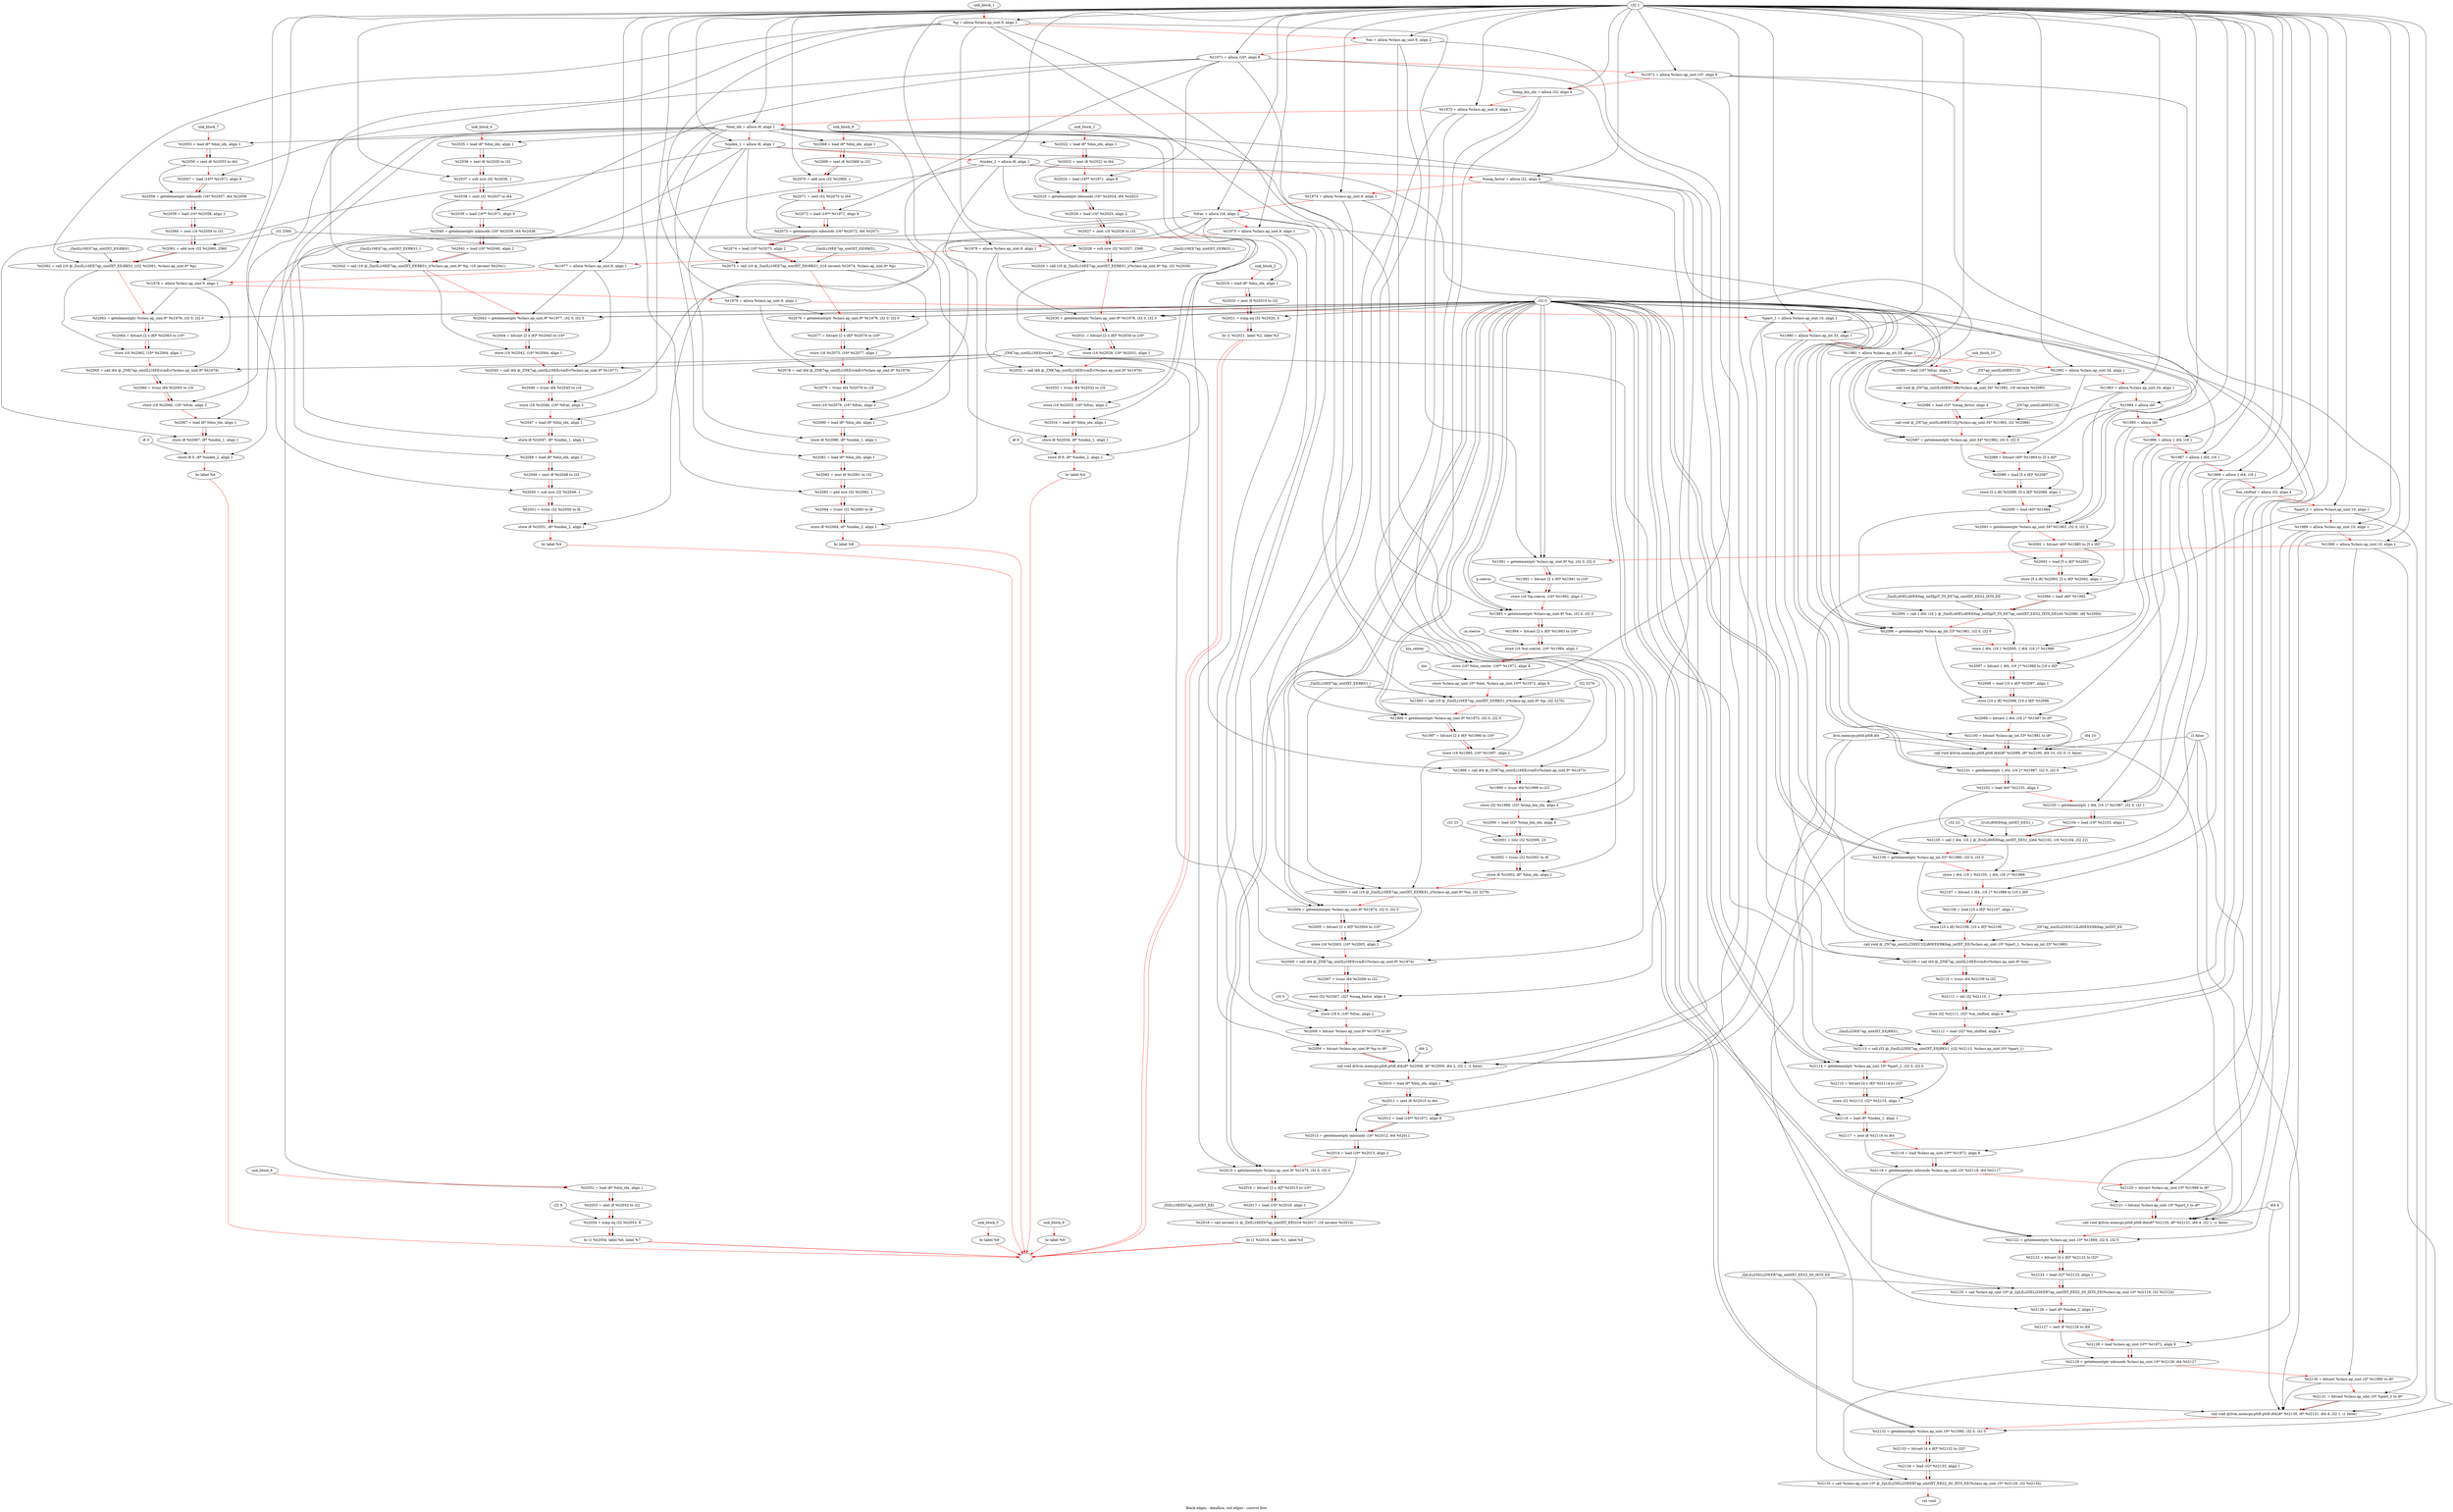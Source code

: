 digraph G {
compound=true
label="Black edges - dataflow, red edges - control flow"
"p" [label="  %p = alloca %class.ap_uint.9, align 2"]
"m" [label="  %m = alloca %class.ap_uint.9, align 2"]
"t1971" [label="  %t1971 = alloca i16*, align 8"]
"t1972" [label="  %t1972 = alloca %class.ap_uint.10*, align 8"]
"tmp_bin_idx" [label="  %tmp_bin_idx = alloca i32, align 4"]
"t1973" [label="  %t1973 = alloca %class.ap_uint.9, align 1"]
"bin_idx" [label="  %bin_idx = alloca i8, align 1"]
"index_1" [label="  %index_1 = alloca i8, align 1"]
"index_2" [label="  %index_2 = alloca i8, align 1"]
"mag_factor" [label="  %mag_factor = alloca i32, align 4"]
"t1974" [label="  %t1974 = alloca %class.ap_uint.9, align 1"]
"frac" [label="  %frac = alloca i16, align 2"]
"t1975" [label="  %t1975 = alloca %class.ap_uint.9, align 1"]
"t1976" [label="  %t1976 = alloca %class.ap_uint.9, align 1"]
"t1977" [label="  %t1977 = alloca %class.ap_uint.9, align 1"]
"t1978" [label="  %t1978 = alloca %class.ap_uint.9, align 1"]
"t1979" [label="  %t1979 = alloca %class.ap_uint.9, align 1"]
"part_1" [label="  %part_1 = alloca %class.ap_uint.10, align 1"]
"t1980" [label="  %t1980 = alloca %class.ap_int.33, align 1"]
"t1981" [label="  %t1981 = alloca %class.ap_int.33, align 1"]
"t1982" [label="  %t1982 = alloca %class.ap_uint.34, align 1"]
"t1983" [label="  %t1983 = alloca %class.ap_uint.34, align 1"]
"t1984" [label="  %t1984 = alloca i40"]
"t1985" [label="  %t1985 = alloca i40"]
"t1986" [label="  %t1986 = alloca { i64, i16 }"]
"t1987" [label="  %t1987 = alloca { i64, i16 }"]
"t1988" [label="  %t1988 = alloca { i64, i16 }"]
"m_shifted" [label="  %m_shifted = alloca i32, align 4"]
"part_2" [label="  %part_2 = alloca %class.ap_uint.10, align 1"]
"t1989" [label="  %t1989 = alloca %class.ap_uint.10, align 1"]
"t1990" [label="  %t1990 = alloca %class.ap_uint.10, align 1"]
"t1991" [label="  %t1991 = getelementptr %class.ap_uint.9* %p, i32 0, i32 0"]
"t1992" [label="  %t1992 = bitcast [2 x i8]* %t1991 to i16*"]
"_1" [label="  store i16 %p.coerce, i16* %t1992, align 1"]
"t1993" [label="  %t1993 = getelementptr %class.ap_uint.9* %m, i32 0, i32 0"]
"t1994" [label="  %t1994 = bitcast [2 x i8]* %t1993 to i16*"]
"_2" [label="  store i16 %m.coerce, i16* %t1994, align 1"]
"_3" [label="  store i16* %bin_center, i16** %t1971, align 8"]
"_4" [label="  store %class.ap_uint.10* %bin, %class.ap_uint.10** %t1972, align 8"]
"t1995" [label="  %t1995 = call i16 @_ZmlILi16EE7ap_uintIXT_EERKS1_i(%class.ap_uint.9* %p, i32 3276)"]
"t1996" [label="  %t1996 = getelementptr %class.ap_uint.9* %t1973, i32 0, i32 0"]
"t1997" [label="  %t1997 = bitcast [2 x i8]* %t1996 to i16*"]
"_5" [label="  store i16 %t1995, i16* %t1997, align 1"]
"t1998" [label="  %t1998 = call i64 @_ZNK7ap_uintILi16EEcvmEv(%class.ap_uint.9* %t1973)"]
"t1999" [label="  %t1999 = trunc i64 %t1998 to i32"]
"_6" [label="  store i32 %t1999, i32* %tmp_bin_idx, align 4"]
"t2000" [label="  %t2000 = load i32* %tmp_bin_idx, align 4"]
"t2001" [label="  %t2001 = lshr i32 %t2000, 23"]
"t2002" [label="  %t2002 = trunc i32 %t2001 to i8"]
"_7" [label="  store i8 %t2002, i8* %bin_idx, align 1"]
"t2003" [label="  %t2003 = call i16 @_ZmlILi16EE7ap_uintIXT_EERKS1_i(%class.ap_uint.9* %m, i32 3276)"]
"t2004" [label="  %t2004 = getelementptr %class.ap_uint.9* %t1974, i32 0, i32 0"]
"t2005" [label="  %t2005 = bitcast [2 x i8]* %t2004 to i16*"]
"_8" [label="  store i16 %t2003, i16* %t2005, align 1"]
"t2006" [label="  %t2006 = call i64 @_ZNK7ap_uintILi16EEcvmEv(%class.ap_uint.9* %t1974)"]
"t2007" [label="  %t2007 = trunc i64 %t2006 to i32"]
"_9" [label="  store i32 %t2007, i32* %mag_factor, align 4"]
"_10" [label="  store i16 0, i16* %frac, align 2"]
"t2008" [label="  %t2008 = bitcast %class.ap_uint.9* %t1975 to i8*"]
"t2009" [label="  %t2009 = bitcast %class.ap_uint.9* %p to i8*"]
"_11" [label="  call void @llvm.memcpy.p0i8.p0i8.i64(i8* %t2008, i8* %t2009, i64 2, i32 1, i1 false)"]
"t2010" [label="  %t2010 = load i8* %bin_idx, align 1"]
"t2011" [label="  %t2011 = zext i8 %t2010 to i64"]
"t2012" [label="  %t2012 = load i16** %t1971, align 8"]
"t2013" [label="  %t2013 = getelementptr inbounds i16* %t2012, i64 %t2011"]
"t2014" [label="  %t2014 = load i16* %t2013, align 2"]
"t2015" [label="  %t2015 = getelementptr %class.ap_uint.9* %t1975, i32 0, i32 0"]
"t2016" [label="  %t2016 = bitcast [2 x i8]* %t2015 to i16*"]
"t2017" [label="  %t2017 = load i16* %t2016, align 1"]
"t2018" [label="  %t2018 = call zeroext i1 @_ZltILi16EEb7ap_uintIXT_EEt(i16 %t2017, i16 zeroext %t2014)"]
"_12" [label="  br i1 %t2018, label %1, label %5"]
"unk_block_1" -> "p"[color=red]
"i32 1" -> "p"
"p" -> "m"[color=red weight=2]
"i32 1" -> "m"
"m" -> "t1971"[color=red weight=2]
"i32 1" -> "t1971"
"t1971" -> "t1972"[color=red weight=2]
"i32 1" -> "t1972"
"t1972" -> "tmp_bin_idx"[color=red weight=2]
"i32 1" -> "tmp_bin_idx"
"tmp_bin_idx" -> "t1973"[color=red weight=2]
"i32 1" -> "t1973"
"t1973" -> "bin_idx"[color=red weight=2]
"i32 1" -> "bin_idx"
"bin_idx" -> "index_1"[color=red weight=2]
"i32 1" -> "index_1"
"index_1" -> "index_2"[color=red weight=2]
"i32 1" -> "index_2"
"index_2" -> "mag_factor"[color=red weight=2]
"i32 1" -> "mag_factor"
"mag_factor" -> "t1974"[color=red weight=2]
"i32 1" -> "t1974"
"t1974" -> "frac"[color=red weight=2]
"i32 1" -> "frac"
"frac" -> "t1975"[color=red weight=2]
"i32 1" -> "t1975"
"t1975" -> "t1976"[color=red weight=2]
"i32 1" -> "t1976"
"t1976" -> "t1977"[color=red weight=2]
"i32 1" -> "t1977"
"t1977" -> "t1978"[color=red weight=2]
"i32 1" -> "t1978"
"t1978" -> "t1979"[color=red weight=2]
"i32 1" -> "t1979"
"t1979" -> "part_1"[color=red weight=2]
"i32 1" -> "part_1"
"part_1" -> "t1980"[color=red weight=2]
"i32 1" -> "t1980"
"t1980" -> "t1981"[color=red weight=2]
"i32 1" -> "t1981"
"t1981" -> "t1982"[color=red weight=2]
"i32 1" -> "t1982"
"t1982" -> "t1983"[color=red weight=2]
"i32 1" -> "t1983"
"t1983" -> "t1984"[color=red weight=2]
"i32 1" -> "t1984"
"t1984" -> "t1985"[color=red weight=2]
"i32 1" -> "t1985"
"t1985" -> "t1986"[color=red weight=2]
"i32 1" -> "t1986"
"t1986" -> "t1987"[color=red weight=2]
"i32 1" -> "t1987"
"t1987" -> "t1988"[color=red weight=2]
"i32 1" -> "t1988"
"t1988" -> "m_shifted"[color=red weight=2]
"i32 1" -> "m_shifted"
"m_shifted" -> "part_2"[color=red weight=2]
"i32 1" -> "part_2"
"part_2" -> "t1989"[color=red weight=2]
"i32 1" -> "t1989"
"t1989" -> "t1990"[color=red weight=2]
"i32 1" -> "t1990"
"t1990" -> "t1991"[color=red weight=2]
"p" -> "t1991"
"i32 0" -> "t1991"
"i32 0" -> "t1991"
"t1991" -> "t1992"[color=red weight=2]
"t1991" -> "t1992"
"t1992" -> "_1"[color=red weight=2]
"p.coerce" -> "_1"
"t1992" -> "_1"
"_1" -> "t1993"[color=red weight=2]
"m" -> "t1993"
"i32 0" -> "t1993"
"i32 0" -> "t1993"
"t1993" -> "t1994"[color=red weight=2]
"t1993" -> "t1994"
"t1994" -> "_2"[color=red weight=2]
"m.coerce" -> "_2"
"t1994" -> "_2"
"_2" -> "_3"[color=red weight=2]
"bin_center" -> "_3"
"t1971" -> "_3"
"_3" -> "_4"[color=red weight=2]
"bin" -> "_4"
"t1972" -> "_4"
"_4" -> "t1995"[color=red weight=2]
"p" -> "t1995"
"i32 3276" -> "t1995"
"_ZmlILi16EE7ap_uintIXT_EERKS1_i" -> "t1995"
"t1995" -> "t1996"[color=red weight=2]
"t1973" -> "t1996"
"i32 0" -> "t1996"
"i32 0" -> "t1996"
"t1996" -> "t1997"[color=red weight=2]
"t1996" -> "t1997"
"t1997" -> "_5"[color=red weight=2]
"t1995" -> "_5"
"t1997" -> "_5"
"_5" -> "t1998"[color=red weight=2]
"t1973" -> "t1998"
"_ZNK7ap_uintILi16EEcvmEv" -> "t1998"
"t1998" -> "t1999"[color=red weight=2]
"t1998" -> "t1999"
"t1999" -> "_6"[color=red weight=2]
"t1999" -> "_6"
"tmp_bin_idx" -> "_6"
"_6" -> "t2000"[color=red weight=2]
"tmp_bin_idx" -> "t2000"
"t2000" -> "t2001"[color=red weight=2]
"t2000" -> "t2001"
"i32 23" -> "t2001"
"t2001" -> "t2002"[color=red weight=2]
"t2001" -> "t2002"
"t2002" -> "_7"[color=red weight=2]
"t2002" -> "_7"
"bin_idx" -> "_7"
"_7" -> "t2003"[color=red weight=2]
"m" -> "t2003"
"i32 3276" -> "t2003"
"_ZmlILi16EE7ap_uintIXT_EERKS1_i" -> "t2003"
"t2003" -> "t2004"[color=red weight=2]
"t1974" -> "t2004"
"i32 0" -> "t2004"
"i32 0" -> "t2004"
"t2004" -> "t2005"[color=red weight=2]
"t2004" -> "t2005"
"t2005" -> "_8"[color=red weight=2]
"t2003" -> "_8"
"t2005" -> "_8"
"_8" -> "t2006"[color=red weight=2]
"t1974" -> "t2006"
"_ZNK7ap_uintILi16EEcvmEv" -> "t2006"
"t2006" -> "t2007"[color=red weight=2]
"t2006" -> "t2007"
"t2007" -> "_9"[color=red weight=2]
"t2007" -> "_9"
"mag_factor" -> "_9"
"_9" -> "_10"[color=red weight=2]
"i16 0" -> "_10"
"frac" -> "_10"
"_10" -> "t2008"[color=red weight=2]
"t1975" -> "t2008"
"t2008" -> "t2009"[color=red weight=2]
"p" -> "t2009"
"t2009" -> "_11"[color=red weight=2]
"t2008" -> "_11"
"t2009" -> "_11"
"i64 2" -> "_11"
"i32 1" -> "_11"
"i1 false" -> "_11"
"llvm.memcpy.p0i8.p0i8.i64" -> "_11"
"_11" -> "t2010"[color=red weight=2]
"bin_idx" -> "t2010"
"t2010" -> "t2011"[color=red weight=2]
"t2010" -> "t2011"
"t2011" -> "t2012"[color=red weight=2]
"t1971" -> "t2012"
"t2012" -> "t2013"[color=red weight=2]
"t2012" -> "t2013"
"t2011" -> "t2013"
"t2013" -> "t2014"[color=red weight=2]
"t2013" -> "t2014"
"t2014" -> "t2015"[color=red weight=2]
"t1975" -> "t2015"
"i32 0" -> "t2015"
"i32 0" -> "t2015"
"t2015" -> "t2016"[color=red weight=2]
"t2015" -> "t2016"
"t2016" -> "t2017"[color=red weight=2]
"t2016" -> "t2017"
"t2017" -> "t2018"[color=red weight=2]
"t2017" -> "t2018"
"t2014" -> "t2018"
"_ZltILi16EEb7ap_uintIXT_EEt" -> "t2018"
"t2018" -> "_12"[color=red weight=2]
"t2018" -> "_12"
"_12" -> ""[color=red]
"_12" -> ""[color=red]

"t2019" [label="  %t2019 = load i8* %bin_idx, align 1"]
"t2020" [label="  %t2020 = zext i8 %t2019 to i32"]
"t2021" [label="  %t2021 = icmp eq i32 %t2020, 0"]
"_13" [label="  br i1 %t2021, label %2, label %3"]
"unk_block_2" -> "t2019"[color=red]
"bin_idx" -> "t2019"
"t2019" -> "t2020"[color=red weight=2]
"t2019" -> "t2020"
"t2020" -> "t2021"[color=red weight=2]
"t2020" -> "t2021"
"i32 0" -> "t2021"
"t2021" -> "_13"[color=red weight=2]
"t2021" -> "_13"
"_13" -> ""[color=red]
"_13" -> ""[color=red]

"t2022" [label="  %t2022 = load i8* %bin_idx, align 1"]
"t2023" [label="  %t2023 = zext i8 %t2022 to i64"]
"t2024" [label="  %t2024 = load i16** %t1971, align 8"]
"t2025" [label="  %t2025 = getelementptr inbounds i16* %t2024, i64 %t2023"]
"t2026" [label="  %t2026 = load i16* %t2025, align 2"]
"t2027" [label="  %t2027 = zext i16 %t2026 to i32"]
"t2028" [label="  %t2028 = sub nsw i32 %t2027, 2560"]
"t2029" [label="  %t2029 = call i16 @_ZmiILi16EE7ap_uintIXT_EERKS1_i(%class.ap_uint.9* %p, i32 %t2028)"]
"t2030" [label="  %t2030 = getelementptr %class.ap_uint.9* %t1976, i32 0, i32 0"]
"t2031" [label="  %t2031 = bitcast [2 x i8]* %t2030 to i16*"]
"_14" [label="  store i16 %t2029, i16* %t2031, align 1"]
"t2032" [label="  %t2032 = call i64 @_ZNK7ap_uintILi16EEcvmEv(%class.ap_uint.9* %t1976)"]
"t2033" [label="  %t2033 = trunc i64 %t2032 to i16"]
"_15" [label="  store i16 %t2033, i16* %frac, align 2"]
"t2034" [label="  %t2034 = load i8* %bin_idx, align 1"]
"_16" [label="  store i8 %t2034, i8* %index_1, align 1"]
"_17" [label="  store i8 8, i8* %index_2, align 1"]
"_18" [label="  br label %4"]
"unk_block_3" -> "t2022"[color=red]
"bin_idx" -> "t2022"
"t2022" -> "t2023"[color=red weight=2]
"t2022" -> "t2023"
"t2023" -> "t2024"[color=red weight=2]
"t1971" -> "t2024"
"t2024" -> "t2025"[color=red weight=2]
"t2024" -> "t2025"
"t2023" -> "t2025"
"t2025" -> "t2026"[color=red weight=2]
"t2025" -> "t2026"
"t2026" -> "t2027"[color=red weight=2]
"t2026" -> "t2027"
"t2027" -> "t2028"[color=red weight=2]
"t2027" -> "t2028"
"i32 2560" -> "t2028"
"t2028" -> "t2029"[color=red weight=2]
"p" -> "t2029"
"t2028" -> "t2029"
"_ZmiILi16EE7ap_uintIXT_EERKS1_i" -> "t2029"
"t2029" -> "t2030"[color=red weight=2]
"t1976" -> "t2030"
"i32 0" -> "t2030"
"i32 0" -> "t2030"
"t2030" -> "t2031"[color=red weight=2]
"t2030" -> "t2031"
"t2031" -> "_14"[color=red weight=2]
"t2029" -> "_14"
"t2031" -> "_14"
"_14" -> "t2032"[color=red weight=2]
"t1976" -> "t2032"
"_ZNK7ap_uintILi16EEcvmEv" -> "t2032"
"t2032" -> "t2033"[color=red weight=2]
"t2032" -> "t2033"
"t2033" -> "_15"[color=red weight=2]
"t2033" -> "_15"
"frac" -> "_15"
"_15" -> "t2034"[color=red weight=2]
"bin_idx" -> "t2034"
"t2034" -> "_16"[color=red weight=2]
"t2034" -> "_16"
"index_1" -> "_16"
"_16" -> "_17"[color=red weight=2]
"i8 8" -> "_17"
"index_2" -> "_17"
"_17" -> "_18"[color=red weight=2]
"_18" -> ""[color=red]

"t2035" [label="  %t2035 = load i8* %bin_idx, align 1"]
"t2036" [label="  %t2036 = zext i8 %t2035 to i32"]
"t2037" [label="  %t2037 = sub nsw i32 %t2036, 1"]
"t2038" [label="  %t2038 = sext i32 %t2037 to i64"]
"t2039" [label="  %t2039 = load i16** %t1971, align 8"]
"t2040" [label="  %t2040 = getelementptr inbounds i16* %t2039, i64 %t2038"]
"t2041" [label="  %t2041 = load i16* %t2040, align 2"]
"t2042" [label="  %t2042 = call i16 @_ZmiILi16EE7ap_uintIXT_EERKS1_t(%class.ap_uint.9* %p, i16 zeroext %t2041)"]
"t2043" [label="  %t2043 = getelementptr %class.ap_uint.9* %t1977, i32 0, i32 0"]
"t2044" [label="  %t2044 = bitcast [2 x i8]* %t2043 to i16*"]
"_19" [label="  store i16 %t2042, i16* %t2044, align 1"]
"t2045" [label="  %t2045 = call i64 @_ZNK7ap_uintILi16EEcvmEv(%class.ap_uint.9* %t1977)"]
"t2046" [label="  %t2046 = trunc i64 %t2045 to i16"]
"_20" [label="  store i16 %t2046, i16* %frac, align 2"]
"t2047" [label="  %t2047 = load i8* %bin_idx, align 1"]
"_21" [label="  store i8 %t2047, i8* %index_1, align 1"]
"t2048" [label="  %t2048 = load i8* %bin_idx, align 1"]
"t2049" [label="  %t2049 = zext i8 %t2048 to i32"]
"t2050" [label="  %t2050 = sub nsw i32 %t2049, 1"]
"t2051" [label="  %t2051 = trunc i32 %t2050 to i8"]
"_22" [label="  store i8 %t2051, i8* %index_2, align 1"]
"_23" [label="  br label %4"]
"unk_block_4" -> "t2035"[color=red]
"bin_idx" -> "t2035"
"t2035" -> "t2036"[color=red weight=2]
"t2035" -> "t2036"
"t2036" -> "t2037"[color=red weight=2]
"t2036" -> "t2037"
"i32 1" -> "t2037"
"t2037" -> "t2038"[color=red weight=2]
"t2037" -> "t2038"
"t2038" -> "t2039"[color=red weight=2]
"t1971" -> "t2039"
"t2039" -> "t2040"[color=red weight=2]
"t2039" -> "t2040"
"t2038" -> "t2040"
"t2040" -> "t2041"[color=red weight=2]
"t2040" -> "t2041"
"t2041" -> "t2042"[color=red weight=2]
"p" -> "t2042"
"t2041" -> "t2042"
"_ZmiILi16EE7ap_uintIXT_EERKS1_t" -> "t2042"
"t2042" -> "t2043"[color=red weight=2]
"t1977" -> "t2043"
"i32 0" -> "t2043"
"i32 0" -> "t2043"
"t2043" -> "t2044"[color=red weight=2]
"t2043" -> "t2044"
"t2044" -> "_19"[color=red weight=2]
"t2042" -> "_19"
"t2044" -> "_19"
"_19" -> "t2045"[color=red weight=2]
"t1977" -> "t2045"
"_ZNK7ap_uintILi16EEcvmEv" -> "t2045"
"t2045" -> "t2046"[color=red weight=2]
"t2045" -> "t2046"
"t2046" -> "_20"[color=red weight=2]
"t2046" -> "_20"
"frac" -> "_20"
"_20" -> "t2047"[color=red weight=2]
"bin_idx" -> "t2047"
"t2047" -> "_21"[color=red weight=2]
"t2047" -> "_21"
"index_1" -> "_21"
"_21" -> "t2048"[color=red weight=2]
"bin_idx" -> "t2048"
"t2048" -> "t2049"[color=red weight=2]
"t2048" -> "t2049"
"t2049" -> "t2050"[color=red weight=2]
"t2049" -> "t2050"
"i32 1" -> "t2050"
"t2050" -> "t2051"[color=red weight=2]
"t2050" -> "t2051"
"t2051" -> "_22"[color=red weight=2]
"t2051" -> "_22"
"index_2" -> "_22"
"_22" -> "_23"[color=red weight=2]
"_23" -> ""[color=red]

"_24" [label="  br label %9"]
"unk_block_5" -> "_24"[color=red]
"_24" -> ""[color=red]

"t2052" [label="  %t2052 = load i8* %bin_idx, align 1"]
"t2053" [label="  %t2053 = zext i8 %t2052 to i32"]
"t2054" [label="  %t2054 = icmp eq i32 %t2053, 8"]
"_25" [label="  br i1 %t2054, label %6, label %7"]
"unk_block_6" -> "t2052"[color=red]
"bin_idx" -> "t2052"
"t2052" -> "t2053"[color=red weight=2]
"t2052" -> "t2053"
"t2053" -> "t2054"[color=red weight=2]
"t2053" -> "t2054"
"i32 8" -> "t2054"
"t2054" -> "_25"[color=red weight=2]
"t2054" -> "_25"
"_25" -> ""[color=red]
"_25" -> ""[color=red]

"t2055" [label="  %t2055 = load i8* %bin_idx, align 1"]
"t2056" [label="  %t2056 = zext i8 %t2055 to i64"]
"t2057" [label="  %t2057 = load i16** %t1971, align 8"]
"t2058" [label="  %t2058 = getelementptr inbounds i16* %t2057, i64 %t2056"]
"t2059" [label="  %t2059 = load i16* %t2058, align 2"]
"t2060" [label="  %t2060 = zext i16 %t2059 to i32"]
"t2061" [label="  %t2061 = add nsw i32 %t2060, 2560"]
"t2062" [label="  %t2062 = call i16 @_ZmiILi16EE7ap_uintIXT_EEiRKS1_(i32 %t2061, %class.ap_uint.9* %p)"]
"t2063" [label="  %t2063 = getelementptr %class.ap_uint.9* %t1978, i32 0, i32 0"]
"t2064" [label="  %t2064 = bitcast [2 x i8]* %t2063 to i16*"]
"_26" [label="  store i16 %t2062, i16* %t2064, align 1"]
"t2065" [label="  %t2065 = call i64 @_ZNK7ap_uintILi16EEcvmEv(%class.ap_uint.9* %t1978)"]
"t2066" [label="  %t2066 = trunc i64 %t2065 to i16"]
"_27" [label="  store i16 %t2066, i16* %frac, align 2"]
"t2067" [label="  %t2067 = load i8* %bin_idx, align 1"]
"_28" [label="  store i8 %t2067, i8* %index_1, align 1"]
"_29" [label="  store i8 0, i8* %index_2, align 1"]
"_30" [label="  br label %8"]
"unk_block_7" -> "t2055"[color=red]
"bin_idx" -> "t2055"
"t2055" -> "t2056"[color=red weight=2]
"t2055" -> "t2056"
"t2056" -> "t2057"[color=red weight=2]
"t1971" -> "t2057"
"t2057" -> "t2058"[color=red weight=2]
"t2057" -> "t2058"
"t2056" -> "t2058"
"t2058" -> "t2059"[color=red weight=2]
"t2058" -> "t2059"
"t2059" -> "t2060"[color=red weight=2]
"t2059" -> "t2060"
"t2060" -> "t2061"[color=red weight=2]
"t2060" -> "t2061"
"i32 2560" -> "t2061"
"t2061" -> "t2062"[color=red weight=2]
"t2061" -> "t2062"
"p" -> "t2062"
"_ZmiILi16EE7ap_uintIXT_EEiRKS1_" -> "t2062"
"t2062" -> "t2063"[color=red weight=2]
"t1978" -> "t2063"
"i32 0" -> "t2063"
"i32 0" -> "t2063"
"t2063" -> "t2064"[color=red weight=2]
"t2063" -> "t2064"
"t2064" -> "_26"[color=red weight=2]
"t2062" -> "_26"
"t2064" -> "_26"
"_26" -> "t2065"[color=red weight=2]
"t1978" -> "t2065"
"_ZNK7ap_uintILi16EEcvmEv" -> "t2065"
"t2065" -> "t2066"[color=red weight=2]
"t2065" -> "t2066"
"t2066" -> "_27"[color=red weight=2]
"t2066" -> "_27"
"frac" -> "_27"
"_27" -> "t2067"[color=red weight=2]
"bin_idx" -> "t2067"
"t2067" -> "_28"[color=red weight=2]
"t2067" -> "_28"
"index_1" -> "_28"
"_28" -> "_29"[color=red weight=2]
"i8 0" -> "_29"
"index_2" -> "_29"
"_29" -> "_30"[color=red weight=2]
"_30" -> ""[color=red]

"t2068" [label="  %t2068 = load i8* %bin_idx, align 1"]
"t2069" [label="  %t2069 = zext i8 %t2068 to i32"]
"t2070" [label="  %t2070 = add nsw i32 %t2069, 1"]
"t2071" [label="  %t2071 = sext i32 %t2070 to i64"]
"t2072" [label="  %t2072 = load i16** %t1971, align 8"]
"t2073" [label="  %t2073 = getelementptr inbounds i16* %t2072, i64 %t2071"]
"t2074" [label="  %t2074 = load i16* %t2073, align 2"]
"t2075" [label="  %t2075 = call i16 @_ZmiILi16EE7ap_uintIXT_EEtRKS1_(i16 zeroext %t2074, %class.ap_uint.9* %p)"]
"t2076" [label="  %t2076 = getelementptr %class.ap_uint.9* %t1979, i32 0, i32 0"]
"t2077" [label="  %t2077 = bitcast [2 x i8]* %t2076 to i16*"]
"_31" [label="  store i16 %t2075, i16* %t2077, align 1"]
"t2078" [label="  %t2078 = call i64 @_ZNK7ap_uintILi16EEcvmEv(%class.ap_uint.9* %t1979)"]
"t2079" [label="  %t2079 = trunc i64 %t2078 to i16"]
"_32" [label="  store i16 %t2079, i16* %frac, align 2"]
"t2080" [label="  %t2080 = load i8* %bin_idx, align 1"]
"_33" [label="  store i8 %t2080, i8* %index_1, align 1"]
"t2081" [label="  %t2081 = load i8* %bin_idx, align 1"]
"t2082" [label="  %t2082 = zext i8 %t2081 to i32"]
"t2083" [label="  %t2083 = add nsw i32 %t2082, 1"]
"t2084" [label="  %t2084 = trunc i32 %t2083 to i8"]
"_34" [label="  store i8 %t2084, i8* %index_2, align 1"]
"_35" [label="  br label %8"]
"unk_block_8" -> "t2068"[color=red]
"bin_idx" -> "t2068"
"t2068" -> "t2069"[color=red weight=2]
"t2068" -> "t2069"
"t2069" -> "t2070"[color=red weight=2]
"t2069" -> "t2070"
"i32 1" -> "t2070"
"t2070" -> "t2071"[color=red weight=2]
"t2070" -> "t2071"
"t2071" -> "t2072"[color=red weight=2]
"t1971" -> "t2072"
"t2072" -> "t2073"[color=red weight=2]
"t2072" -> "t2073"
"t2071" -> "t2073"
"t2073" -> "t2074"[color=red weight=2]
"t2073" -> "t2074"
"t2074" -> "t2075"[color=red weight=2]
"t2074" -> "t2075"
"p" -> "t2075"
"_ZmiILi16EE7ap_uintIXT_EEtRKS1_" -> "t2075"
"t2075" -> "t2076"[color=red weight=2]
"t1979" -> "t2076"
"i32 0" -> "t2076"
"i32 0" -> "t2076"
"t2076" -> "t2077"[color=red weight=2]
"t2076" -> "t2077"
"t2077" -> "_31"[color=red weight=2]
"t2075" -> "_31"
"t2077" -> "_31"
"_31" -> "t2078"[color=red weight=2]
"t1979" -> "t2078"
"_ZNK7ap_uintILi16EEcvmEv" -> "t2078"
"t2078" -> "t2079"[color=red weight=2]
"t2078" -> "t2079"
"t2079" -> "_32"[color=red weight=2]
"t2079" -> "_32"
"frac" -> "_32"
"_32" -> "t2080"[color=red weight=2]
"bin_idx" -> "t2080"
"t2080" -> "_33"[color=red weight=2]
"t2080" -> "_33"
"index_1" -> "_33"
"_33" -> "t2081"[color=red weight=2]
"bin_idx" -> "t2081"
"t2081" -> "t2082"[color=red weight=2]
"t2081" -> "t2082"
"t2082" -> "t2083"[color=red weight=2]
"t2082" -> "t2083"
"i32 1" -> "t2083"
"t2083" -> "t2084"[color=red weight=2]
"t2083" -> "t2084"
"t2084" -> "_34"[color=red weight=2]
"t2084" -> "_34"
"index_2" -> "_34"
"_34" -> "_35"[color=red weight=2]
"_35" -> ""[color=red]

"_36" [label="  br label %9"]
"unk_block_9" -> "_36"[color=red]
"_36" -> ""[color=red]

"t2085" [label="  %t2085 = load i16* %frac, align 2"]
"_37" [label="  call void @_ZN7ap_uintILi40EEC1Et(%class.ap_uint.34* %t1982, i16 zeroext %t2085)"]
"t2086" [label="  %t2086 = load i32* %mag_factor, align 4"]
"_38" [label="  call void @_ZN7ap_uintILi40EEC1Ej(%class.ap_uint.34* %t1983, i32 %t2086)"]
"t2087" [label="  %t2087 = getelementptr %class.ap_uint.34* %t1982, i32 0, i32 0"]
"t2088" [label="  %t2088 = bitcast i40* %t1984 to [5 x i8]*"]
"t2089" [label="  %t2089 = load [5 x i8]* %t2087"]
"_39" [label="  store [5 x i8] %t2089, [5 x i8]* %t2088, align 1"]
"t2090" [label="  %t2090 = load i40* %t1984"]
"t2091" [label="  %t2091 = getelementptr %class.ap_uint.34* %t1983, i32 0, i32 0"]
"t2092" [label="  %t2092 = bitcast i40* %t1985 to [5 x i8]*"]
"t2093" [label="  %t2093 = load [5 x i8]* %t2091"]
"_40" [label="  store [5 x i8] %t2093, [5 x i8]* %t2092, align 1"]
"t2094" [label="  %t2094 = load i40* %t1985"]
"t2095" [label="  %t2095 = call { i64, i16 } @_ZmlILi40ELi40EE6ap_intIXplT_T0_EE7ap_uintIXT_EES2_IXT0_EE(i40 %t2090, i40 %t2094)"]
"t2096" [label="  %t2096 = getelementptr %class.ap_int.33* %t1981, i32 0, i32 0"]
"_41" [label="  store { i64, i16 } %t2095, { i64, i16 }* %t1986"]
"t2097" [label="  %t2097 = bitcast { i64, i16 }* %t1986 to [10 x i8]*"]
"t2098" [label="  %t2098 = load [10 x i8]* %t2097, align 1"]
"_42" [label="  store [10 x i8] %t2098, [10 x i8]* %t2096"]
"t2099" [label="  %t2099 = bitcast { i64, i16 }* %t1987 to i8*"]
"t2100" [label="  %t2100 = bitcast %class.ap_int.33* %t1981 to i8*"]
"_43" [label="  call void @llvm.memcpy.p0i8.p0i8.i64(i8* %t2099, i8* %t2100, i64 10, i32 0, i1 false)"]
"t2101" [label="  %t2101 = getelementptr { i64, i16 }* %t1987, i32 0, i32 0"]
"t2102" [label="  %t2102 = load i64* %t2101, align 1"]
"t2103" [label="  %t2103 = getelementptr { i64, i16 }* %t1987, i32 0, i32 1"]
"t2104" [label="  %t2104 = load i16* %t2103, align 1"]
"t2105" [label="  %t2105 = call { i64, i16 } @_ZrsILi80EE6ap_intIXT_EES1_i(i64 %t2102, i16 %t2104, i32 22)"]
"t2106" [label="  %t2106 = getelementptr %class.ap_int.33* %t1980, i32 0, i32 0"]
"_44" [label="  store { i64, i16 } %t2105, { i64, i16 }* %t1988"]
"t2107" [label="  %t2107 = bitcast { i64, i16 }* %t1988 to [10 x i8]*"]
"t2108" [label="  %t2108 = load [10 x i8]* %t2107, align 1"]
"_45" [label="  store [10 x i8] %t2108, [10 x i8]* %t2106"]
"_46" [label="  call void @_ZN7ap_uintILi25EEC1ILi80EEERK6ap_intIXT_EE(%class.ap_uint.10* %part_1, %class.ap_int.33* %t1980)"]
"t2109" [label="  %t2109 = call i64 @_ZNK7ap_uintILi16EEcvmEv(%class.ap_uint.9* %m)"]
"t2110" [label="  %t2110 = trunc i64 %t2109 to i32"]
"t2111" [label="  %t2111 = shl i32 %t2110, 1"]
"_47" [label="  store i32 %t2111, i32* %m_shifted, align 4"]
"t2112" [label="  %t2112 = load i32* %m_shifted, align 4"]
"t2113" [label="  %t2113 = call i32 @_ZmiILi25EE7ap_uintIXT_EEjRKS1_(i32 %t2112, %class.ap_uint.10* %part_1)"]
"t2114" [label="  %t2114 = getelementptr %class.ap_uint.10* %part_2, i32 0, i32 0"]
"t2115" [label="  %t2115 = bitcast [4 x i8]* %t2114 to i32*"]
"_48" [label="  store i32 %t2113, i32* %t2115, align 1"]
"t2116" [label="  %t2116 = load i8* %index_1, align 1"]
"t2117" [label="  %t2117 = zext i8 %t2116 to i64"]
"t2118" [label="  %t2118 = load %class.ap_uint.10** %t1972, align 8"]
"t2119" [label="  %t2119 = getelementptr inbounds %class.ap_uint.10* %t2118, i64 %t2117"]
"t2120" [label="  %t2120 = bitcast %class.ap_uint.10* %t1989 to i8*"]
"t2121" [label="  %t2121 = bitcast %class.ap_uint.10* %part_1 to i8*"]
"_49" [label="  call void @llvm.memcpy.p0i8.p0i8.i64(i8* %t2120, i8* %t2121, i64 4, i32 1, i1 false)"]
"t2122" [label="  %t2122 = getelementptr %class.ap_uint.10* %t1989, i32 0, i32 0"]
"t2123" [label="  %t2123 = bitcast [4 x i8]* %t2122 to i32*"]
"t2124" [label="  %t2124 = load i32* %t2123, align 1"]
"t2125" [label="  %t2125 = call %class.ap_uint.10* @_ZpLILi25ELi25EER7ap_uintIXT_EES2_S0_IXT0_EE(%class.ap_uint.10* %t2119, i32 %t2124)"]
"t2126" [label="  %t2126 = load i8* %index_2, align 1"]
"t2127" [label="  %t2127 = zext i8 %t2126 to i64"]
"t2128" [label="  %t2128 = load %class.ap_uint.10** %t1972, align 8"]
"t2129" [label="  %t2129 = getelementptr inbounds %class.ap_uint.10* %t2128, i64 %t2127"]
"t2130" [label="  %t2130 = bitcast %class.ap_uint.10* %t1990 to i8*"]
"t2131" [label="  %t2131 = bitcast %class.ap_uint.10* %part_2 to i8*"]
"_50" [label="  call void @llvm.memcpy.p0i8.p0i8.i64(i8* %t2130, i8* %t2131, i64 4, i32 1, i1 false)"]
"t2132" [label="  %t2132 = getelementptr %class.ap_uint.10* %t1990, i32 0, i32 0"]
"t2133" [label="  %t2133 = bitcast [4 x i8]* %t2132 to i32*"]
"t2134" [label="  %t2134 = load i32* %t2133, align 1"]
"t2135" [label="  %t2135 = call %class.ap_uint.10* @_ZpLILi25ELi25EER7ap_uintIXT_EES2_S0_IXT0_EE(%class.ap_uint.10* %t2129, i32 %t2134)"]
"_51" [label="  ret void"]
"unk_block_10" -> "t2085"[color=red]
"frac" -> "t2085"
"t2085" -> "_37"[color=red weight=2]
"t1982" -> "_37"
"t2085" -> "_37"
"_ZN7ap_uintILi40EEC1Et" -> "_37"
"_37" -> "t2086"[color=red weight=2]
"mag_factor" -> "t2086"
"t2086" -> "_38"[color=red weight=2]
"t1983" -> "_38"
"t2086" -> "_38"
"_ZN7ap_uintILi40EEC1Ej" -> "_38"
"_38" -> "t2087"[color=red weight=2]
"t1982" -> "t2087"
"i32 0" -> "t2087"
"i32 0" -> "t2087"
"t2087" -> "t2088"[color=red weight=2]
"t1984" -> "t2088"
"t2088" -> "t2089"[color=red weight=2]
"t2087" -> "t2089"
"t2089" -> "_39"[color=red weight=2]
"t2089" -> "_39"
"t2088" -> "_39"
"_39" -> "t2090"[color=red weight=2]
"t1984" -> "t2090"
"t2090" -> "t2091"[color=red weight=2]
"t1983" -> "t2091"
"i32 0" -> "t2091"
"i32 0" -> "t2091"
"t2091" -> "t2092"[color=red weight=2]
"t1985" -> "t2092"
"t2092" -> "t2093"[color=red weight=2]
"t2091" -> "t2093"
"t2093" -> "_40"[color=red weight=2]
"t2093" -> "_40"
"t2092" -> "_40"
"_40" -> "t2094"[color=red weight=2]
"t1985" -> "t2094"
"t2094" -> "t2095"[color=red weight=2]
"t2090" -> "t2095"
"t2094" -> "t2095"
"_ZmlILi40ELi40EE6ap_intIXplT_T0_EE7ap_uintIXT_EES2_IXT0_EE" -> "t2095"
"t2095" -> "t2096"[color=red weight=2]
"t1981" -> "t2096"
"i32 0" -> "t2096"
"i32 0" -> "t2096"
"t2096" -> "_41"[color=red weight=2]
"t2095" -> "_41"
"t1986" -> "_41"
"_41" -> "t2097"[color=red weight=2]
"t1986" -> "t2097"
"t2097" -> "t2098"[color=red weight=2]
"t2097" -> "t2098"
"t2098" -> "_42"[color=red weight=2]
"t2098" -> "_42"
"t2096" -> "_42"
"_42" -> "t2099"[color=red weight=2]
"t1987" -> "t2099"
"t2099" -> "t2100"[color=red weight=2]
"t1981" -> "t2100"
"t2100" -> "_43"[color=red weight=2]
"t2099" -> "_43"
"t2100" -> "_43"
"i64 10" -> "_43"
"i32 0" -> "_43"
"i1 false" -> "_43"
"llvm.memcpy.p0i8.p0i8.i64" -> "_43"
"_43" -> "t2101"[color=red weight=2]
"t1987" -> "t2101"
"i32 0" -> "t2101"
"i32 0" -> "t2101"
"t2101" -> "t2102"[color=red weight=2]
"t2101" -> "t2102"
"t2102" -> "t2103"[color=red weight=2]
"t1987" -> "t2103"
"i32 0" -> "t2103"
"i32 1" -> "t2103"
"t2103" -> "t2104"[color=red weight=2]
"t2103" -> "t2104"
"t2104" -> "t2105"[color=red weight=2]
"t2102" -> "t2105"
"t2104" -> "t2105"
"i32 22" -> "t2105"
"_ZrsILi80EE6ap_intIXT_EES1_i" -> "t2105"
"t2105" -> "t2106"[color=red weight=2]
"t1980" -> "t2106"
"i32 0" -> "t2106"
"i32 0" -> "t2106"
"t2106" -> "_44"[color=red weight=2]
"t2105" -> "_44"
"t1988" -> "_44"
"_44" -> "t2107"[color=red weight=2]
"t1988" -> "t2107"
"t2107" -> "t2108"[color=red weight=2]
"t2107" -> "t2108"
"t2108" -> "_45"[color=red weight=2]
"t2108" -> "_45"
"t2106" -> "_45"
"_45" -> "_46"[color=red weight=2]
"part_1" -> "_46"
"t1980" -> "_46"
"_ZN7ap_uintILi25EEC1ILi80EEERK6ap_intIXT_EE" -> "_46"
"_46" -> "t2109"[color=red weight=2]
"m" -> "t2109"
"_ZNK7ap_uintILi16EEcvmEv" -> "t2109"
"t2109" -> "t2110"[color=red weight=2]
"t2109" -> "t2110"
"t2110" -> "t2111"[color=red weight=2]
"t2110" -> "t2111"
"i32 1" -> "t2111"
"t2111" -> "_47"[color=red weight=2]
"t2111" -> "_47"
"m_shifted" -> "_47"
"_47" -> "t2112"[color=red weight=2]
"m_shifted" -> "t2112"
"t2112" -> "t2113"[color=red weight=2]
"t2112" -> "t2113"
"part_1" -> "t2113"
"_ZmiILi25EE7ap_uintIXT_EEjRKS1_" -> "t2113"
"t2113" -> "t2114"[color=red weight=2]
"part_2" -> "t2114"
"i32 0" -> "t2114"
"i32 0" -> "t2114"
"t2114" -> "t2115"[color=red weight=2]
"t2114" -> "t2115"
"t2115" -> "_48"[color=red weight=2]
"t2113" -> "_48"
"t2115" -> "_48"
"_48" -> "t2116"[color=red weight=2]
"index_1" -> "t2116"
"t2116" -> "t2117"[color=red weight=2]
"t2116" -> "t2117"
"t2117" -> "t2118"[color=red weight=2]
"t1972" -> "t2118"
"t2118" -> "t2119"[color=red weight=2]
"t2118" -> "t2119"
"t2117" -> "t2119"
"t2119" -> "t2120"[color=red weight=2]
"t1989" -> "t2120"
"t2120" -> "t2121"[color=red weight=2]
"part_1" -> "t2121"
"t2121" -> "_49"[color=red weight=2]
"t2120" -> "_49"
"t2121" -> "_49"
"i64 4" -> "_49"
"i32 1" -> "_49"
"i1 false" -> "_49"
"llvm.memcpy.p0i8.p0i8.i64" -> "_49"
"_49" -> "t2122"[color=red weight=2]
"t1989" -> "t2122"
"i32 0" -> "t2122"
"i32 0" -> "t2122"
"t2122" -> "t2123"[color=red weight=2]
"t2122" -> "t2123"
"t2123" -> "t2124"[color=red weight=2]
"t2123" -> "t2124"
"t2124" -> "t2125"[color=red weight=2]
"t2119" -> "t2125"
"t2124" -> "t2125"
"_ZpLILi25ELi25EER7ap_uintIXT_EES2_S0_IXT0_EE" -> "t2125"
"t2125" -> "t2126"[color=red weight=2]
"index_2" -> "t2126"
"t2126" -> "t2127"[color=red weight=2]
"t2126" -> "t2127"
"t2127" -> "t2128"[color=red weight=2]
"t1972" -> "t2128"
"t2128" -> "t2129"[color=red weight=2]
"t2128" -> "t2129"
"t2127" -> "t2129"
"t2129" -> "t2130"[color=red weight=2]
"t1990" -> "t2130"
"t2130" -> "t2131"[color=red weight=2]
"part_2" -> "t2131"
"t2131" -> "_50"[color=red weight=2]
"t2130" -> "_50"
"t2131" -> "_50"
"i64 4" -> "_50"
"i32 1" -> "_50"
"i1 false" -> "_50"
"llvm.memcpy.p0i8.p0i8.i64" -> "_50"
"_50" -> "t2132"[color=red weight=2]
"t1990" -> "t2132"
"i32 0" -> "t2132"
"i32 0" -> "t2132"
"t2132" -> "t2133"[color=red weight=2]
"t2132" -> "t2133"
"t2133" -> "t2134"[color=red weight=2]
"t2133" -> "t2134"
"t2134" -> "t2135"[color=red weight=2]
"t2129" -> "t2135"
"t2134" -> "t2135"
"_ZpLILi25ELi25EER7ap_uintIXT_EES2_S0_IXT0_EE" -> "t2135"
"t2135" -> "_51"[color=red weight=2]

}
